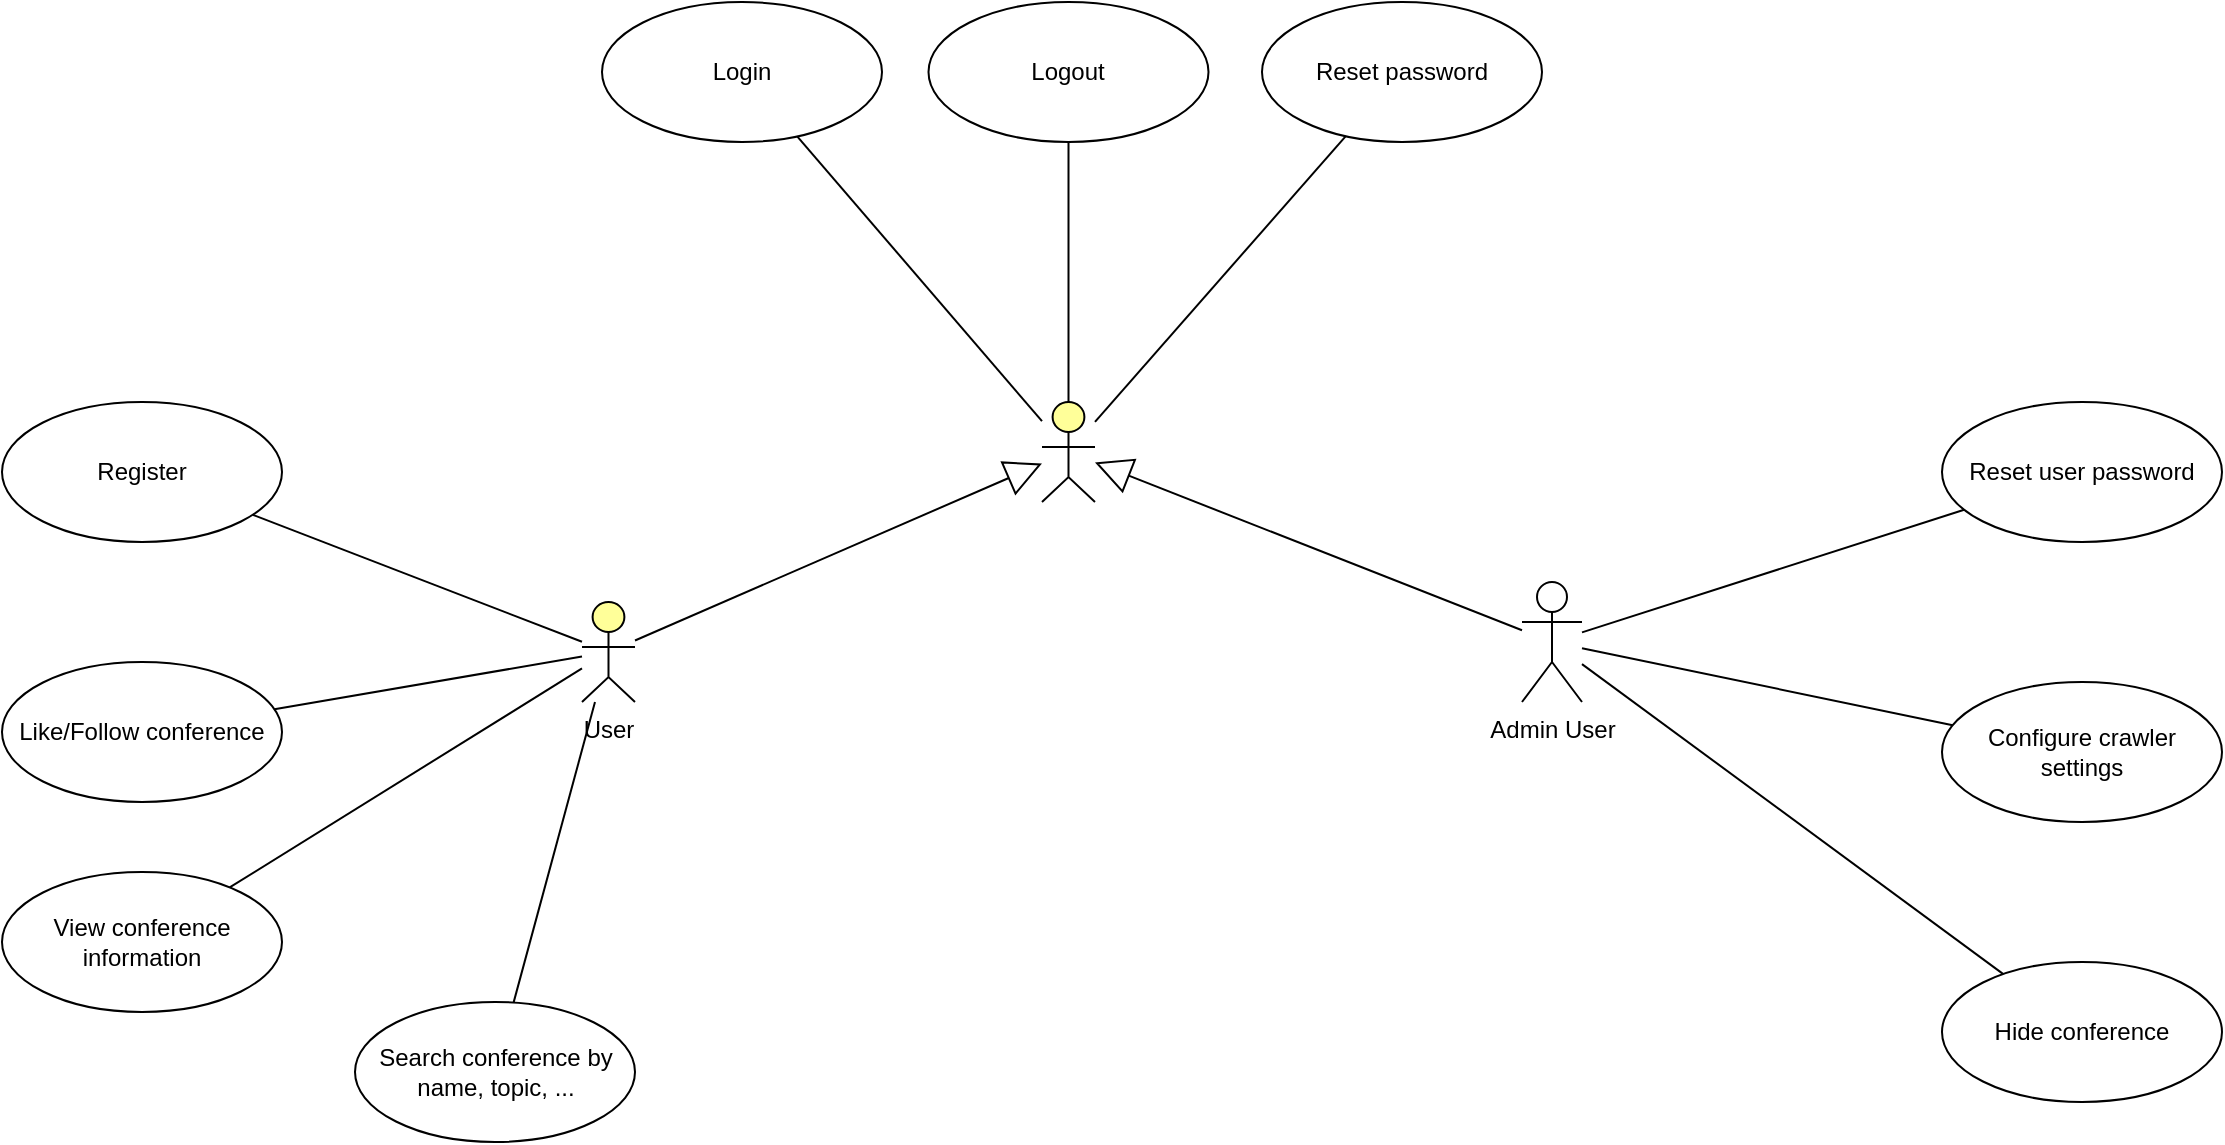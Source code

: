 <mxfile version="24.0.1" type="github" pages="2">
  <diagram name="User use case" id="Ko1R9B8rcGebuMnj-8Z0">
    <mxGraphModel dx="2442" dy="1053" grid="1" gridSize="10" guides="1" tooltips="1" connect="1" arrows="1" fold="1" page="1" pageScale="1" pageWidth="850" pageHeight="1100" math="0" shadow="0">
      <root>
        <mxCell id="0" />
        <mxCell id="1" parent="0" />
        <mxCell id="7w-lUOvfISHX_5LblmBV-1" value="User" style="html=1;outlineConnect=0;whiteSpace=wrap;fillColor=#ffff99;verticalLabelPosition=bottom;verticalAlign=top;align=center;shape=mxgraph.archimate3.actor;" vertex="1" parent="1">
          <mxGeometry x="-395" y="320" width="26.5" height="50" as="geometry" />
        </mxCell>
        <mxCell id="7w-lUOvfISHX_5LblmBV-2" value="Login" style="ellipse;whiteSpace=wrap;html=1;" vertex="1" parent="1">
          <mxGeometry x="-385" y="20" width="140" height="70" as="geometry" />
        </mxCell>
        <mxCell id="7w-lUOvfISHX_5LblmBV-3" value="Logout" style="ellipse;whiteSpace=wrap;html=1;" vertex="1" parent="1">
          <mxGeometry x="-221.75" y="20" width="140" height="70" as="geometry" />
        </mxCell>
        <mxCell id="7w-lUOvfISHX_5LblmBV-4" value="Register" style="ellipse;whiteSpace=wrap;html=1;" vertex="1" parent="1">
          <mxGeometry x="-685" y="220" width="140" height="70" as="geometry" />
        </mxCell>
        <mxCell id="7w-lUOvfISHX_5LblmBV-5" value="" style="edgeStyle=none;html=1;endArrow=none;verticalAlign=bottom;rounded=0;" edge="1" parent="1" source="7w-lUOvfISHX_5LblmBV-1" target="7w-lUOvfISHX_5LblmBV-4">
          <mxGeometry width="160" relative="1" as="geometry">
            <mxPoint x="105" y="510" as="sourcePoint" />
            <mxPoint x="265" y="510" as="targetPoint" />
          </mxGeometry>
        </mxCell>
        <mxCell id="7w-lUOvfISHX_5LblmBV-6" value="" style="edgeStyle=none;html=1;endArrow=none;verticalAlign=bottom;rounded=0;" edge="1" parent="1" source="mbL1N-JP5x9nlFbvt5YW-3" target="7w-lUOvfISHX_5LblmBV-2">
          <mxGeometry width="160" relative="1" as="geometry">
            <mxPoint x="-55" y="230" as="sourcePoint" />
            <mxPoint x="265" y="510" as="targetPoint" />
          </mxGeometry>
        </mxCell>
        <mxCell id="7w-lUOvfISHX_5LblmBV-7" value="" style="edgeStyle=none;html=1;endArrow=none;verticalAlign=bottom;rounded=0;" edge="1" parent="1" source="mbL1N-JP5x9nlFbvt5YW-3" target="7w-lUOvfISHX_5LblmBV-3">
          <mxGeometry width="160" relative="1" as="geometry">
            <mxPoint x="5" y="280" as="sourcePoint" />
            <mxPoint x="265" y="510" as="targetPoint" />
          </mxGeometry>
        </mxCell>
        <mxCell id="7w-lUOvfISHX_5LblmBV-8" value="Search conference by name, topic, ..." style="ellipse;whiteSpace=wrap;html=1;" vertex="1" parent="1">
          <mxGeometry x="-508.5" y="520" width="140" height="70" as="geometry" />
        </mxCell>
        <mxCell id="7w-lUOvfISHX_5LblmBV-9" value="" style="edgeStyle=none;html=1;endArrow=none;verticalAlign=bottom;rounded=0;" edge="1" parent="1" source="7w-lUOvfISHX_5LblmBV-8" target="7w-lUOvfISHX_5LblmBV-1">
          <mxGeometry width="160" relative="1" as="geometry">
            <mxPoint x="105" y="610" as="sourcePoint" />
            <mxPoint x="265" y="610" as="targetPoint" />
          </mxGeometry>
        </mxCell>
        <mxCell id="7w-lUOvfISHX_5LblmBV-10" value="View conference information" style="ellipse;whiteSpace=wrap;html=1;" vertex="1" parent="1">
          <mxGeometry x="-685" y="455" width="140" height="70" as="geometry" />
        </mxCell>
        <mxCell id="7w-lUOvfISHX_5LblmBV-11" value="" style="edgeStyle=none;html=1;endArrow=none;verticalAlign=bottom;rounded=0;" edge="1" parent="1" source="7w-lUOvfISHX_5LblmBV-1" target="7w-lUOvfISHX_5LblmBV-10">
          <mxGeometry width="160" relative="1" as="geometry">
            <mxPoint x="105" y="610" as="sourcePoint" />
            <mxPoint x="265" y="610" as="targetPoint" />
          </mxGeometry>
        </mxCell>
        <mxCell id="7w-lUOvfISHX_5LblmBV-12" value="Like/Follow conference" style="ellipse;whiteSpace=wrap;html=1;" vertex="1" parent="1">
          <mxGeometry x="-685" y="350" width="140" height="70" as="geometry" />
        </mxCell>
        <mxCell id="7w-lUOvfISHX_5LblmBV-13" value="" style="edgeStyle=none;html=1;endArrow=none;verticalAlign=bottom;rounded=0;" edge="1" parent="1" source="7w-lUOvfISHX_5LblmBV-1" target="7w-lUOvfISHX_5LblmBV-12">
          <mxGeometry width="160" relative="1" as="geometry">
            <mxPoint x="105" y="630" as="sourcePoint" />
            <mxPoint x="265" y="630" as="targetPoint" />
          </mxGeometry>
        </mxCell>
        <mxCell id="wwUKpNrrkXiogooI6cal-1" value="Reset password" style="ellipse;whiteSpace=wrap;html=1;" vertex="1" parent="1">
          <mxGeometry x="-55" y="20" width="140" height="70" as="geometry" />
        </mxCell>
        <mxCell id="wwUKpNrrkXiogooI6cal-2" value="" style="edgeStyle=none;html=1;endArrow=none;verticalAlign=bottom;rounded=0;" edge="1" parent="1" source="mbL1N-JP5x9nlFbvt5YW-3" target="wwUKpNrrkXiogooI6cal-1">
          <mxGeometry width="160" relative="1" as="geometry">
            <mxPoint x="105" y="520" as="sourcePoint" />
            <mxPoint x="265" y="520" as="targetPoint" />
          </mxGeometry>
        </mxCell>
        <mxCell id="mbL1N-JP5x9nlFbvt5YW-3" value="" style="html=1;outlineConnect=0;whiteSpace=wrap;fillColor=#ffff99;verticalLabelPosition=bottom;verticalAlign=top;align=center;shape=mxgraph.archimate3.actor;" vertex="1" parent="1">
          <mxGeometry x="-165" y="220" width="26.5" height="50" as="geometry" />
        </mxCell>
        <mxCell id="mbL1N-JP5x9nlFbvt5YW-4" value="" style="endArrow=block;endSize=16;endFill=0;html=1;rounded=0;" edge="1" parent="1" source="7w-lUOvfISHX_5LblmBV-1" target="mbL1N-JP5x9nlFbvt5YW-3">
          <mxGeometry width="160" relative="1" as="geometry">
            <mxPoint x="105" y="340" as="sourcePoint" />
            <mxPoint x="265" y="340" as="targetPoint" />
          </mxGeometry>
        </mxCell>
        <mxCell id="mbL1N-JP5x9nlFbvt5YW-6" value="Admin User" style="shape=umlActor;html=1;verticalLabelPosition=bottom;verticalAlign=top;align=center;" vertex="1" parent="1">
          <mxGeometry x="75" y="310" width="30" height="60" as="geometry" />
        </mxCell>
        <mxCell id="mbL1N-JP5x9nlFbvt5YW-7" value="" style="endArrow=block;endSize=16;endFill=0;html=1;rounded=0;" edge="1" parent="1" source="mbL1N-JP5x9nlFbvt5YW-6" target="mbL1N-JP5x9nlFbvt5YW-3">
          <mxGeometry width="160" relative="1" as="geometry">
            <mxPoint x="-372" y="330" as="sourcePoint" />
            <mxPoint x="-155" y="259" as="targetPoint" />
          </mxGeometry>
        </mxCell>
        <mxCell id="vdh72SyydjpXlibg6nU2-1" value="Reset user password" style="ellipse;whiteSpace=wrap;html=1;" vertex="1" parent="1">
          <mxGeometry x="285" y="220" width="140" height="70" as="geometry" />
        </mxCell>
        <mxCell id="vdh72SyydjpXlibg6nU2-2" value="Configure crawler settings" style="ellipse;whiteSpace=wrap;html=1;" vertex="1" parent="1">
          <mxGeometry x="285" y="360" width="140" height="70" as="geometry" />
        </mxCell>
        <mxCell id="vdh72SyydjpXlibg6nU2-3" value="" style="edgeStyle=none;html=1;endArrow=none;verticalAlign=bottom;rounded=0;" edge="1" parent="1" source="mbL1N-JP5x9nlFbvt5YW-6" target="vdh72SyydjpXlibg6nU2-2">
          <mxGeometry width="160" relative="1" as="geometry">
            <mxPoint x="15" y="480" as="sourcePoint" />
            <mxPoint x="175" y="480" as="targetPoint" />
          </mxGeometry>
        </mxCell>
        <mxCell id="vdh72SyydjpXlibg6nU2-4" value="" style="edgeStyle=none;html=1;endArrow=none;verticalAlign=bottom;rounded=0;" edge="1" parent="1" source="mbL1N-JP5x9nlFbvt5YW-6" target="vdh72SyydjpXlibg6nU2-1">
          <mxGeometry width="160" relative="1" as="geometry">
            <mxPoint x="145" y="320" as="sourcePoint" />
            <mxPoint x="175" y="480" as="targetPoint" />
          </mxGeometry>
        </mxCell>
        <mxCell id="vdh72SyydjpXlibg6nU2-5" value="Hide conference" style="ellipse;whiteSpace=wrap;html=1;" vertex="1" parent="1">
          <mxGeometry x="285" y="500" width="140" height="70" as="geometry" />
        </mxCell>
        <mxCell id="vdh72SyydjpXlibg6nU2-6" value="" style="edgeStyle=none;html=1;endArrow=none;verticalAlign=bottom;rounded=0;" edge="1" parent="1" source="mbL1N-JP5x9nlFbvt5YW-6" target="vdh72SyydjpXlibg6nU2-5">
          <mxGeometry width="160" relative="1" as="geometry">
            <mxPoint x="-185" y="340" as="sourcePoint" />
            <mxPoint x="-25" y="340" as="targetPoint" />
          </mxGeometry>
        </mxCell>
      </root>
    </mxGraphModel>
  </diagram>
  <diagram id="NqYsSnR_FxuWyYMR4bEE" name="Page-2">
    <mxGraphModel dx="1194" dy="790" grid="1" gridSize="10" guides="1" tooltips="1" connect="1" arrows="1" fold="1" page="1" pageScale="1" pageWidth="850" pageHeight="1100" math="0" shadow="0">
      <root>
        <mxCell id="0" />
        <mxCell id="1" parent="0" />
        <mxCell id="ymZag1a3ycLIATQBdV38-1" value="Admin" style="shape=umlActor;html=1;verticalLabelPosition=bottom;verticalAlign=top;align=center;" vertex="1" parent="1">
          <mxGeometry x="60" y="350" width="30" height="60" as="geometry" />
        </mxCell>
        <mxCell id="ymZag1a3ycLIATQBdV38-2" value="Login" style="ellipse;whiteSpace=wrap;html=1;" vertex="1" parent="1">
          <mxGeometry x="355" y="50" width="140" height="70" as="geometry" />
        </mxCell>
        <mxCell id="ymZag1a3ycLIATQBdV38-3" value="Logout" style="ellipse;whiteSpace=wrap;html=1;" vertex="1" parent="1">
          <mxGeometry x="495" y="140" width="140" height="70" as="geometry" />
        </mxCell>
        <mxCell id="ymZag1a3ycLIATQBdV38-5" value="Reset password" style="ellipse;whiteSpace=wrap;html=1;" vertex="1" parent="1">
          <mxGeometry x="570" y="250" width="140" height="70" as="geometry" />
        </mxCell>
        <mxCell id="ymZag1a3ycLIATQBdV38-6" value="Reset user password" style="ellipse;whiteSpace=wrap;html=1;" vertex="1" parent="1">
          <mxGeometry x="570" y="370" width="140" height="70" as="geometry" />
        </mxCell>
        <mxCell id="ymZag1a3ycLIATQBdV38-7" value="Configure crawler settings" style="ellipse;whiteSpace=wrap;html=1;" vertex="1" parent="1">
          <mxGeometry x="230" y="590" width="140" height="70" as="geometry" />
        </mxCell>
      </root>
    </mxGraphModel>
  </diagram>
</mxfile>
